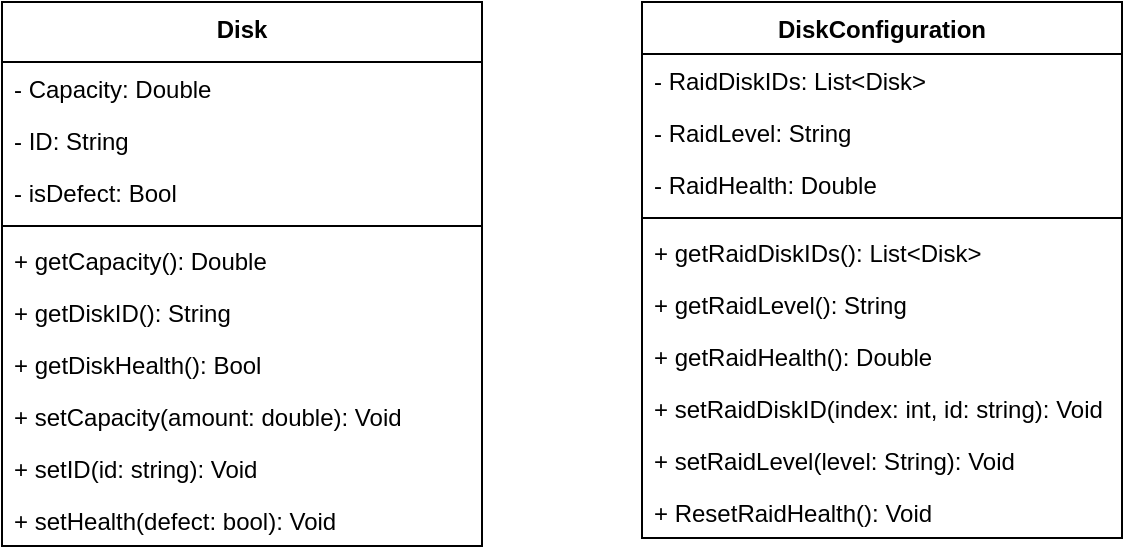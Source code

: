 <mxfile version="23.1.5" type="github">
  <diagram name="Page-1" id="c4acf3e9-155e-7222-9cf6-157b1a14988f">
    <mxGraphModel dx="989" dy="509" grid="1" gridSize="10" guides="1" tooltips="1" connect="1" arrows="1" fold="1" page="1" pageScale="1" pageWidth="850" pageHeight="1100" background="none" math="0" shadow="0">
      <root>
        <mxCell id="0" />
        <mxCell id="1" parent="0" />
        <mxCell id="k7YHQj__jea8kXQ12B6s-1" value="Disk" style="swimlane;fontStyle=1;align=center;verticalAlign=top;childLayout=stackLayout;horizontal=1;startSize=30;horizontalStack=0;resizeParent=1;resizeParentMax=0;resizeLast=0;collapsible=1;marginBottom=0;whiteSpace=wrap;html=1;" vertex="1" parent="1">
          <mxGeometry x="40" y="40" width="240" height="272" as="geometry">
            <mxRectangle x="40" y="40" width="70" height="30" as="alternateBounds" />
          </mxGeometry>
        </mxCell>
        <mxCell id="k7YHQj__jea8kXQ12B6s-2" value="- Capacity: Double&lt;div&gt;&lt;br&gt;&lt;/div&gt;" style="text;strokeColor=none;fillColor=none;align=left;verticalAlign=top;spacingLeft=4;spacingRight=4;overflow=hidden;rotatable=0;points=[[0,0.5],[1,0.5]];portConstraint=eastwest;whiteSpace=wrap;html=1;" vertex="1" parent="k7YHQj__jea8kXQ12B6s-1">
          <mxGeometry y="30" width="240" height="26" as="geometry" />
        </mxCell>
        <mxCell id="k7YHQj__jea8kXQ12B6s-5" value="- ID: String&lt;div&gt;&lt;br&gt;&lt;/div&gt;" style="text;strokeColor=none;fillColor=none;align=left;verticalAlign=top;spacingLeft=4;spacingRight=4;overflow=hidden;rotatable=0;points=[[0,0.5],[1,0.5]];portConstraint=eastwest;whiteSpace=wrap;html=1;" vertex="1" parent="k7YHQj__jea8kXQ12B6s-1">
          <mxGeometry y="56" width="240" height="26" as="geometry" />
        </mxCell>
        <mxCell id="k7YHQj__jea8kXQ12B6s-6" value="- isDefect: Bool" style="text;strokeColor=none;fillColor=none;align=left;verticalAlign=top;spacingLeft=4;spacingRight=4;overflow=hidden;rotatable=0;points=[[0,0.5],[1,0.5]];portConstraint=eastwest;whiteSpace=wrap;html=1;" vertex="1" parent="k7YHQj__jea8kXQ12B6s-1">
          <mxGeometry y="82" width="240" height="26" as="geometry" />
        </mxCell>
        <mxCell id="k7YHQj__jea8kXQ12B6s-3" value="" style="line;strokeWidth=1;fillColor=none;align=left;verticalAlign=middle;spacingTop=-1;spacingLeft=3;spacingRight=3;rotatable=0;labelPosition=right;points=[];portConstraint=eastwest;strokeColor=inherit;" vertex="1" parent="k7YHQj__jea8kXQ12B6s-1">
          <mxGeometry y="108" width="240" height="8" as="geometry" />
        </mxCell>
        <mxCell id="k7YHQj__jea8kXQ12B6s-4" value="+ getCapacity(): Double" style="text;strokeColor=none;fillColor=none;align=left;verticalAlign=top;spacingLeft=4;spacingRight=4;overflow=hidden;rotatable=0;points=[[0,0.5],[1,0.5]];portConstraint=eastwest;whiteSpace=wrap;html=1;" vertex="1" parent="k7YHQj__jea8kXQ12B6s-1">
          <mxGeometry y="116" width="240" height="26" as="geometry" />
        </mxCell>
        <mxCell id="k7YHQj__jea8kXQ12B6s-7" value="+ getDiskID(): String" style="text;strokeColor=none;fillColor=none;align=left;verticalAlign=top;spacingLeft=4;spacingRight=4;overflow=hidden;rotatable=0;points=[[0,0.5],[1,0.5]];portConstraint=eastwest;whiteSpace=wrap;html=1;" vertex="1" parent="k7YHQj__jea8kXQ12B6s-1">
          <mxGeometry y="142" width="240" height="26" as="geometry" />
        </mxCell>
        <mxCell id="k7YHQj__jea8kXQ12B6s-8" value="+ getDiskHealth(): Bool" style="text;strokeColor=none;fillColor=none;align=left;verticalAlign=top;spacingLeft=4;spacingRight=4;overflow=hidden;rotatable=0;points=[[0,0.5],[1,0.5]];portConstraint=eastwest;whiteSpace=wrap;html=1;" vertex="1" parent="k7YHQj__jea8kXQ12B6s-1">
          <mxGeometry y="168" width="240" height="26" as="geometry" />
        </mxCell>
        <mxCell id="k7YHQj__jea8kXQ12B6s-19" value="+ setCapacity(amount: double): Void" style="text;strokeColor=none;fillColor=none;align=left;verticalAlign=top;spacingLeft=4;spacingRight=4;overflow=hidden;rotatable=0;points=[[0,0.5],[1,0.5]];portConstraint=eastwest;whiteSpace=wrap;html=1;" vertex="1" parent="k7YHQj__jea8kXQ12B6s-1">
          <mxGeometry y="194" width="240" height="26" as="geometry" />
        </mxCell>
        <mxCell id="k7YHQj__jea8kXQ12B6s-20" value="+ setID(id: string): Void" style="text;strokeColor=none;fillColor=none;align=left;verticalAlign=top;spacingLeft=4;spacingRight=4;overflow=hidden;rotatable=0;points=[[0,0.5],[1,0.5]];portConstraint=eastwest;whiteSpace=wrap;html=1;" vertex="1" parent="k7YHQj__jea8kXQ12B6s-1">
          <mxGeometry y="220" width="240" height="26" as="geometry" />
        </mxCell>
        <mxCell id="k7YHQj__jea8kXQ12B6s-21" value="+ setHealth(defect: bool): Void" style="text;strokeColor=none;fillColor=none;align=left;verticalAlign=top;spacingLeft=4;spacingRight=4;overflow=hidden;rotatable=0;points=[[0,0.5],[1,0.5]];portConstraint=eastwest;whiteSpace=wrap;html=1;" vertex="1" parent="k7YHQj__jea8kXQ12B6s-1">
          <mxGeometry y="246" width="240" height="26" as="geometry" />
        </mxCell>
        <mxCell id="k7YHQj__jea8kXQ12B6s-9" value="DiskConfiguration" style="swimlane;fontStyle=1;align=center;verticalAlign=top;childLayout=stackLayout;horizontal=1;startSize=26;horizontalStack=0;resizeParent=1;resizeParentMax=0;resizeLast=0;collapsible=1;marginBottom=0;whiteSpace=wrap;html=1;" vertex="1" parent="1">
          <mxGeometry x="360" y="40" width="240" height="268" as="geometry" />
        </mxCell>
        <mxCell id="k7YHQj__jea8kXQ12B6s-10" value="- RaidDiskIDs: List&amp;lt;Disk&amp;gt;" style="text;strokeColor=none;fillColor=none;align=left;verticalAlign=top;spacingLeft=4;spacingRight=4;overflow=hidden;rotatable=0;points=[[0,0.5],[1,0.5]];portConstraint=eastwest;whiteSpace=wrap;html=1;" vertex="1" parent="k7YHQj__jea8kXQ12B6s-9">
          <mxGeometry y="26" width="240" height="26" as="geometry" />
        </mxCell>
        <mxCell id="k7YHQj__jea8kXQ12B6s-13" value="- RaidLevel: String" style="text;strokeColor=none;fillColor=none;align=left;verticalAlign=top;spacingLeft=4;spacingRight=4;overflow=hidden;rotatable=0;points=[[0,0.5],[1,0.5]];portConstraint=eastwest;whiteSpace=wrap;html=1;" vertex="1" parent="k7YHQj__jea8kXQ12B6s-9">
          <mxGeometry y="52" width="240" height="26" as="geometry" />
        </mxCell>
        <mxCell id="k7YHQj__jea8kXQ12B6s-14" value="- RaidHealth: Double" style="text;strokeColor=none;fillColor=none;align=left;verticalAlign=top;spacingLeft=4;spacingRight=4;overflow=hidden;rotatable=0;points=[[0,0.5],[1,0.5]];portConstraint=eastwest;whiteSpace=wrap;html=1;" vertex="1" parent="k7YHQj__jea8kXQ12B6s-9">
          <mxGeometry y="78" width="240" height="26" as="geometry" />
        </mxCell>
        <mxCell id="k7YHQj__jea8kXQ12B6s-11" value="" style="line;strokeWidth=1;fillColor=none;align=left;verticalAlign=middle;spacingTop=-1;spacingLeft=3;spacingRight=3;rotatable=0;labelPosition=right;points=[];portConstraint=eastwest;strokeColor=inherit;" vertex="1" parent="k7YHQj__jea8kXQ12B6s-9">
          <mxGeometry y="104" width="240" height="8" as="geometry" />
        </mxCell>
        <mxCell id="k7YHQj__jea8kXQ12B6s-12" value="+ getRaidDiskIDs(): List&amp;lt;Disk&amp;gt;" style="text;strokeColor=none;fillColor=none;align=left;verticalAlign=top;spacingLeft=4;spacingRight=4;overflow=hidden;rotatable=0;points=[[0,0.5],[1,0.5]];portConstraint=eastwest;whiteSpace=wrap;html=1;" vertex="1" parent="k7YHQj__jea8kXQ12B6s-9">
          <mxGeometry y="112" width="240" height="26" as="geometry" />
        </mxCell>
        <mxCell id="k7YHQj__jea8kXQ12B6s-22" value="+ getRaidLevel(): String" style="text;strokeColor=none;fillColor=none;align=left;verticalAlign=top;spacingLeft=4;spacingRight=4;overflow=hidden;rotatable=0;points=[[0,0.5],[1,0.5]];portConstraint=eastwest;whiteSpace=wrap;html=1;" vertex="1" parent="k7YHQj__jea8kXQ12B6s-9">
          <mxGeometry y="138" width="240" height="26" as="geometry" />
        </mxCell>
        <mxCell id="k7YHQj__jea8kXQ12B6s-23" value="+ getRaidHealth(): Double" style="text;strokeColor=none;fillColor=none;align=left;verticalAlign=top;spacingLeft=4;spacingRight=4;overflow=hidden;rotatable=0;points=[[0,0.5],[1,0.5]];portConstraint=eastwest;whiteSpace=wrap;html=1;" vertex="1" parent="k7YHQj__jea8kXQ12B6s-9">
          <mxGeometry y="164" width="240" height="26" as="geometry" />
        </mxCell>
        <mxCell id="k7YHQj__jea8kXQ12B6s-24" value="+ setRaidDiskID(index: int, id: string): Void" style="text;strokeColor=none;fillColor=none;align=left;verticalAlign=top;spacingLeft=4;spacingRight=4;overflow=hidden;rotatable=0;points=[[0,0.5],[1,0.5]];portConstraint=eastwest;whiteSpace=wrap;html=1;" vertex="1" parent="k7YHQj__jea8kXQ12B6s-9">
          <mxGeometry y="190" width="240" height="26" as="geometry" />
        </mxCell>
        <mxCell id="k7YHQj__jea8kXQ12B6s-25" value="+ setRaidLevel(level: String): Void" style="text;strokeColor=none;fillColor=none;align=left;verticalAlign=top;spacingLeft=4;spacingRight=4;overflow=hidden;rotatable=0;points=[[0,0.5],[1,0.5]];portConstraint=eastwest;whiteSpace=wrap;html=1;" vertex="1" parent="k7YHQj__jea8kXQ12B6s-9">
          <mxGeometry y="216" width="240" height="26" as="geometry" />
        </mxCell>
        <mxCell id="k7YHQj__jea8kXQ12B6s-26" value="+ ResetRaidHealth(): Void" style="text;strokeColor=none;fillColor=none;align=left;verticalAlign=top;spacingLeft=4;spacingRight=4;overflow=hidden;rotatable=0;points=[[0,0.5],[1,0.5]];portConstraint=eastwest;whiteSpace=wrap;html=1;" vertex="1" parent="k7YHQj__jea8kXQ12B6s-9">
          <mxGeometry y="242" width="240" height="26" as="geometry" />
        </mxCell>
      </root>
    </mxGraphModel>
  </diagram>
</mxfile>
